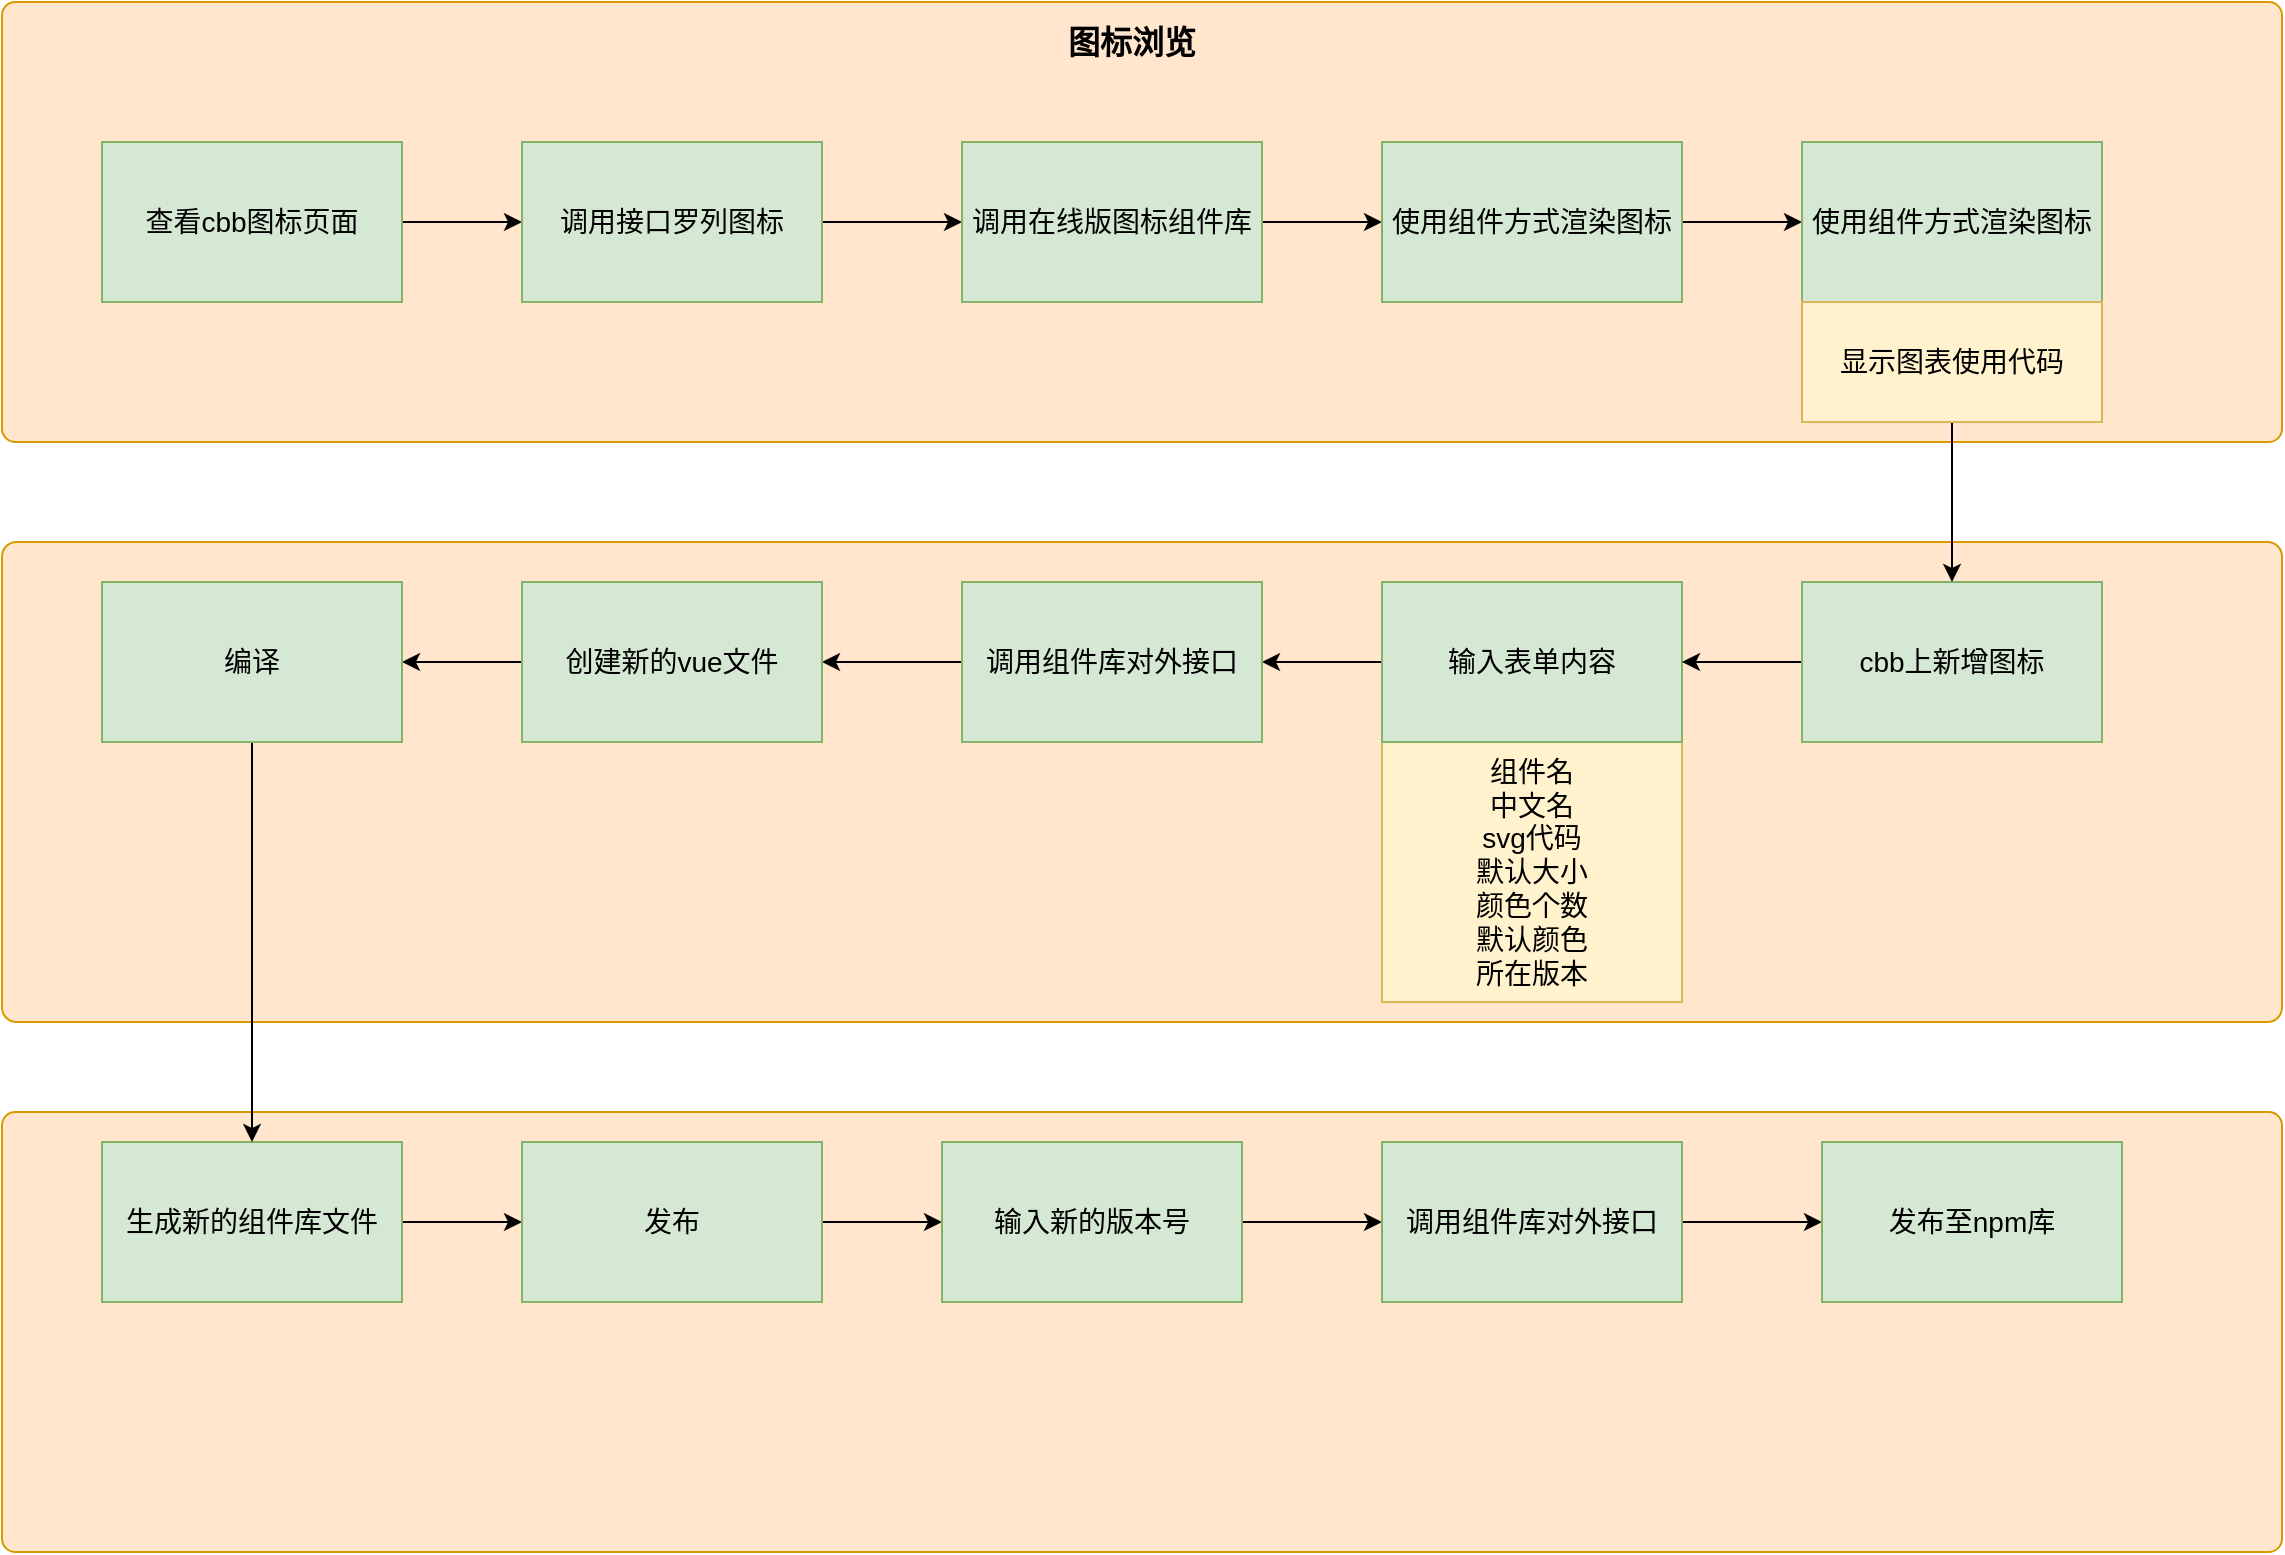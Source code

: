 <mxfile version="14.6.11" type="github">
  <diagram id="onAJnXxT8Nkg-IWg8Pun" name="第 1 页">
    <mxGraphModel dx="1422" dy="762" grid="1" gridSize="10" guides="1" tooltips="1" connect="1" arrows="1" fold="1" page="1" pageScale="1" pageWidth="827" pageHeight="1169" math="0" shadow="0">
      <root>
        <mxCell id="0" />
        <mxCell id="1" parent="0" />
        <mxCell id="DTWknUlmrkSnQhSk17Vn-41" value="" style="rounded=1;whiteSpace=wrap;html=1;fontSize=14;fillColor=#ffe6cc;strokeColor=#d79b00;arcSize=3;" vertex="1" parent="1">
          <mxGeometry x="30" y="605" width="1140" height="220" as="geometry" />
        </mxCell>
        <mxCell id="DTWknUlmrkSnQhSk17Vn-40" value="" style="rounded=1;whiteSpace=wrap;html=1;fontSize=14;fillColor=#ffe6cc;strokeColor=#d79b00;arcSize=3;" vertex="1" parent="1">
          <mxGeometry x="30" y="320" width="1140" height="240" as="geometry" />
        </mxCell>
        <mxCell id="DTWknUlmrkSnQhSk17Vn-35" value="" style="rounded=1;whiteSpace=wrap;html=1;fontSize=14;fillColor=#ffe6cc;strokeColor=#d79b00;arcSize=3;" vertex="1" parent="1">
          <mxGeometry x="30" y="50" width="1140" height="220" as="geometry" />
        </mxCell>
        <mxCell id="DTWknUlmrkSnQhSk17Vn-20" value="" style="edgeStyle=orthogonalEdgeStyle;rounded=0;orthogonalLoop=1;jettySize=auto;html=1;fontSize=14;" edge="1" parent="1" source="DTWknUlmrkSnQhSk17Vn-1" target="DTWknUlmrkSnQhSk17Vn-5">
          <mxGeometry relative="1" as="geometry" />
        </mxCell>
        <mxCell id="DTWknUlmrkSnQhSk17Vn-1" value="查看cbb图标页面" style="rounded=0;whiteSpace=wrap;html=1;fillColor=#d5e8d4;strokeColor=#82b366;fontSize=14;" vertex="1" parent="1">
          <mxGeometry x="80" y="120" width="150" height="80" as="geometry" />
        </mxCell>
        <mxCell id="DTWknUlmrkSnQhSk17Vn-2" value="组件名&lt;br style=&quot;font-size: 14px;&quot;&gt;中文名&lt;br style=&quot;font-size: 14px;&quot;&gt;svg代码&lt;br style=&quot;font-size: 14px;&quot;&gt;默认大小&lt;br style=&quot;font-size: 14px;&quot;&gt;颜色个数&lt;br style=&quot;font-size: 14px;&quot;&gt;默认颜色&lt;br style=&quot;font-size: 14px;&quot;&gt;所在版本" style="rounded=0;whiteSpace=wrap;html=1;fontSize=14;fillColor=#fff2cc;strokeColor=#d6b656;" vertex="1" parent="1">
          <mxGeometry x="720" y="420" width="150" height="130" as="geometry" />
        </mxCell>
        <mxCell id="DTWknUlmrkSnQhSk17Vn-22" value="" style="edgeStyle=orthogonalEdgeStyle;rounded=0;orthogonalLoop=1;jettySize=auto;html=1;fontSize=14;" edge="1" parent="1" source="DTWknUlmrkSnQhSk17Vn-5" target="DTWknUlmrkSnQhSk17Vn-6">
          <mxGeometry relative="1" as="geometry" />
        </mxCell>
        <mxCell id="DTWknUlmrkSnQhSk17Vn-5" value="&lt;font style=&quot;font-size: 14px&quot;&gt;调用接口罗列图标&lt;/font&gt;" style="rounded=0;whiteSpace=wrap;html=1;fillColor=#d5e8d4;strokeColor=#82b366;" vertex="1" parent="1">
          <mxGeometry x="290" y="120" width="150" height="80" as="geometry" />
        </mxCell>
        <mxCell id="DTWknUlmrkSnQhSk17Vn-23" value="" style="edgeStyle=orthogonalEdgeStyle;rounded=0;orthogonalLoop=1;jettySize=auto;html=1;fontSize=14;" edge="1" parent="1" source="DTWknUlmrkSnQhSk17Vn-6" target="DTWknUlmrkSnQhSk17Vn-7">
          <mxGeometry relative="1" as="geometry" />
        </mxCell>
        <mxCell id="DTWknUlmrkSnQhSk17Vn-6" value="&lt;span style=&quot;font-size: 14px&quot;&gt;调用在线版图标组件库&lt;/span&gt;" style="rounded=0;whiteSpace=wrap;html=1;fillColor=#d5e8d4;strokeColor=#82b366;" vertex="1" parent="1">
          <mxGeometry x="510" y="120" width="150" height="80" as="geometry" />
        </mxCell>
        <mxCell id="DTWknUlmrkSnQhSk17Vn-24" value="" style="edgeStyle=orthogonalEdgeStyle;rounded=0;orthogonalLoop=1;jettySize=auto;html=1;fontSize=14;" edge="1" parent="1" source="DTWknUlmrkSnQhSk17Vn-7" target="DTWknUlmrkSnQhSk17Vn-8">
          <mxGeometry relative="1" as="geometry" />
        </mxCell>
        <mxCell id="DTWknUlmrkSnQhSk17Vn-7" value="&lt;span style=&quot;font-size: 14px&quot;&gt;使用组件方式渲染图标&lt;/span&gt;" style="rounded=0;whiteSpace=wrap;html=1;fillColor=#d5e8d4;strokeColor=#82b366;" vertex="1" parent="1">
          <mxGeometry x="720" y="120" width="150" height="80" as="geometry" />
        </mxCell>
        <mxCell id="DTWknUlmrkSnQhSk17Vn-8" value="&lt;span style=&quot;font-size: 14px&quot;&gt;使用组件方式渲染图标&lt;/span&gt;" style="rounded=0;whiteSpace=wrap;html=1;fillColor=#d5e8d4;strokeColor=#82b366;" vertex="1" parent="1">
          <mxGeometry x="930" y="120" width="150" height="80" as="geometry" />
        </mxCell>
        <mxCell id="DTWknUlmrkSnQhSk17Vn-27" value="" style="edgeStyle=orthogonalEdgeStyle;rounded=0;orthogonalLoop=1;jettySize=auto;html=1;fontSize=14;" edge="1" parent="1" source="DTWknUlmrkSnQhSk17Vn-9" target="DTWknUlmrkSnQhSk17Vn-11">
          <mxGeometry relative="1" as="geometry" />
        </mxCell>
        <mxCell id="DTWknUlmrkSnQhSk17Vn-9" value="&lt;span style=&quot;font-size: 14px&quot;&gt;输入表单内容&lt;/span&gt;" style="rounded=0;whiteSpace=wrap;html=1;fillColor=#d5e8d4;strokeColor=#82b366;" vertex="1" parent="1">
          <mxGeometry x="720" y="340" width="150" height="80" as="geometry" />
        </mxCell>
        <mxCell id="DTWknUlmrkSnQhSk17Vn-26" value="" style="edgeStyle=orthogonalEdgeStyle;rounded=0;orthogonalLoop=1;jettySize=auto;html=1;fontSize=14;" edge="1" parent="1" source="DTWknUlmrkSnQhSk17Vn-10" target="DTWknUlmrkSnQhSk17Vn-9">
          <mxGeometry relative="1" as="geometry" />
        </mxCell>
        <mxCell id="DTWknUlmrkSnQhSk17Vn-10" value="&lt;span style=&quot;font-size: 14px&quot;&gt;cbb上新增图标&lt;/span&gt;" style="rounded=0;whiteSpace=wrap;html=1;fillColor=#d5e8d4;strokeColor=#82b366;" vertex="1" parent="1">
          <mxGeometry x="930" y="340" width="150" height="80" as="geometry" />
        </mxCell>
        <mxCell id="DTWknUlmrkSnQhSk17Vn-28" value="" style="edgeStyle=orthogonalEdgeStyle;rounded=0;orthogonalLoop=1;jettySize=auto;html=1;fontSize=14;" edge="1" parent="1" source="DTWknUlmrkSnQhSk17Vn-11" target="DTWknUlmrkSnQhSk17Vn-12">
          <mxGeometry relative="1" as="geometry" />
        </mxCell>
        <mxCell id="DTWknUlmrkSnQhSk17Vn-11" value="&lt;span style=&quot;font-size: 14px&quot;&gt;调用组件库对外接口&lt;/span&gt;" style="rounded=0;whiteSpace=wrap;html=1;fillColor=#d5e8d4;strokeColor=#82b366;" vertex="1" parent="1">
          <mxGeometry x="510" y="340" width="150" height="80" as="geometry" />
        </mxCell>
        <mxCell id="DTWknUlmrkSnQhSk17Vn-29" value="" style="edgeStyle=orthogonalEdgeStyle;rounded=0;orthogonalLoop=1;jettySize=auto;html=1;fontSize=14;" edge="1" parent="1" source="DTWknUlmrkSnQhSk17Vn-12" target="DTWknUlmrkSnQhSk17Vn-14">
          <mxGeometry relative="1" as="geometry" />
        </mxCell>
        <mxCell id="DTWknUlmrkSnQhSk17Vn-12" value="&lt;span style=&quot;font-size: 14px&quot;&gt;创建新的vue文件&lt;/span&gt;" style="rounded=0;whiteSpace=wrap;html=1;fillColor=#d5e8d4;strokeColor=#82b366;" vertex="1" parent="1">
          <mxGeometry x="290" y="340" width="150" height="80" as="geometry" />
        </mxCell>
        <mxCell id="DTWknUlmrkSnQhSk17Vn-31" value="" style="edgeStyle=orthogonalEdgeStyle;rounded=0;orthogonalLoop=1;jettySize=auto;html=1;fontSize=14;" edge="1" parent="1" source="DTWknUlmrkSnQhSk17Vn-13" target="DTWknUlmrkSnQhSk17Vn-16">
          <mxGeometry relative="1" as="geometry" />
        </mxCell>
        <mxCell id="DTWknUlmrkSnQhSk17Vn-13" value="&lt;span style=&quot;font-size: 14px&quot;&gt;生成新的组件库文件&lt;/span&gt;" style="rounded=0;whiteSpace=wrap;html=1;fillColor=#d5e8d4;strokeColor=#82b366;" vertex="1" parent="1">
          <mxGeometry x="80" y="620" width="150" height="80" as="geometry" />
        </mxCell>
        <mxCell id="DTWknUlmrkSnQhSk17Vn-30" value="" style="edgeStyle=orthogonalEdgeStyle;rounded=0;orthogonalLoop=1;jettySize=auto;html=1;fontSize=14;" edge="1" parent="1" source="DTWknUlmrkSnQhSk17Vn-14" target="DTWknUlmrkSnQhSk17Vn-13">
          <mxGeometry relative="1" as="geometry" />
        </mxCell>
        <mxCell id="DTWknUlmrkSnQhSk17Vn-14" value="&lt;span style=&quot;font-size: 14px&quot;&gt;编译&lt;/span&gt;" style="rounded=0;whiteSpace=wrap;html=1;fillColor=#d5e8d4;strokeColor=#82b366;" vertex="1" parent="1">
          <mxGeometry x="80" y="340" width="150" height="80" as="geometry" />
        </mxCell>
        <mxCell id="DTWknUlmrkSnQhSk17Vn-32" value="" style="edgeStyle=orthogonalEdgeStyle;rounded=0;orthogonalLoop=1;jettySize=auto;html=1;fontSize=14;" edge="1" parent="1" source="DTWknUlmrkSnQhSk17Vn-16" target="DTWknUlmrkSnQhSk17Vn-17">
          <mxGeometry relative="1" as="geometry" />
        </mxCell>
        <mxCell id="DTWknUlmrkSnQhSk17Vn-16" value="&lt;span style=&quot;font-size: 14px&quot;&gt;发布&lt;/span&gt;" style="rounded=0;whiteSpace=wrap;html=1;fillColor=#d5e8d4;strokeColor=#82b366;" vertex="1" parent="1">
          <mxGeometry x="290" y="620" width="150" height="80" as="geometry" />
        </mxCell>
        <mxCell id="DTWknUlmrkSnQhSk17Vn-33" value="" style="edgeStyle=orthogonalEdgeStyle;rounded=0;orthogonalLoop=1;jettySize=auto;html=1;fontSize=14;" edge="1" parent="1" source="DTWknUlmrkSnQhSk17Vn-17" target="DTWknUlmrkSnQhSk17Vn-18">
          <mxGeometry relative="1" as="geometry" />
        </mxCell>
        <mxCell id="DTWknUlmrkSnQhSk17Vn-17" value="&lt;span style=&quot;font-size: 14px&quot;&gt;输入新的版本号&lt;/span&gt;" style="rounded=0;whiteSpace=wrap;html=1;fillColor=#d5e8d4;strokeColor=#82b366;" vertex="1" parent="1">
          <mxGeometry x="500" y="620" width="150" height="80" as="geometry" />
        </mxCell>
        <mxCell id="DTWknUlmrkSnQhSk17Vn-34" value="" style="edgeStyle=orthogonalEdgeStyle;rounded=0;orthogonalLoop=1;jettySize=auto;html=1;fontSize=14;" edge="1" parent="1" source="DTWknUlmrkSnQhSk17Vn-18" target="DTWknUlmrkSnQhSk17Vn-19">
          <mxGeometry relative="1" as="geometry" />
        </mxCell>
        <mxCell id="DTWknUlmrkSnQhSk17Vn-18" value="&lt;span style=&quot;font-size: 14px&quot;&gt;调用组件库对外接口&lt;/span&gt;" style="rounded=0;whiteSpace=wrap;html=1;fillColor=#d5e8d4;strokeColor=#82b366;" vertex="1" parent="1">
          <mxGeometry x="720" y="620" width="150" height="80" as="geometry" />
        </mxCell>
        <mxCell id="DTWknUlmrkSnQhSk17Vn-19" value="&lt;span style=&quot;font-size: 14px&quot;&gt;发布至npm库&lt;/span&gt;" style="rounded=0;whiteSpace=wrap;html=1;fillColor=#d5e8d4;strokeColor=#82b366;" vertex="1" parent="1">
          <mxGeometry x="940" y="620" width="150" height="80" as="geometry" />
        </mxCell>
        <mxCell id="DTWknUlmrkSnQhSk17Vn-36" value="&lt;b&gt;&lt;font style=&quot;font-size: 16px&quot;&gt;图标浏览&lt;/font&gt;&lt;/b&gt;" style="text;html=1;strokeColor=none;fillColor=none;align=center;verticalAlign=middle;whiteSpace=wrap;rounded=0;fontSize=14;" vertex="1" parent="1">
          <mxGeometry x="530" y="60" width="130" height="20" as="geometry" />
        </mxCell>
        <mxCell id="DTWknUlmrkSnQhSk17Vn-39" value="" style="edgeStyle=orthogonalEdgeStyle;rounded=0;orthogonalLoop=1;jettySize=auto;html=1;fontSize=14;" edge="1" parent="1" source="DTWknUlmrkSnQhSk17Vn-37" target="DTWknUlmrkSnQhSk17Vn-10">
          <mxGeometry relative="1" as="geometry" />
        </mxCell>
        <mxCell id="DTWknUlmrkSnQhSk17Vn-37" value="显示图表使用代码" style="rounded=0;whiteSpace=wrap;html=1;fontSize=14;fillColor=#fff2cc;strokeColor=#d6b656;" vertex="1" parent="1">
          <mxGeometry x="930" y="200" width="150" height="60" as="geometry" />
        </mxCell>
      </root>
    </mxGraphModel>
  </diagram>
</mxfile>
